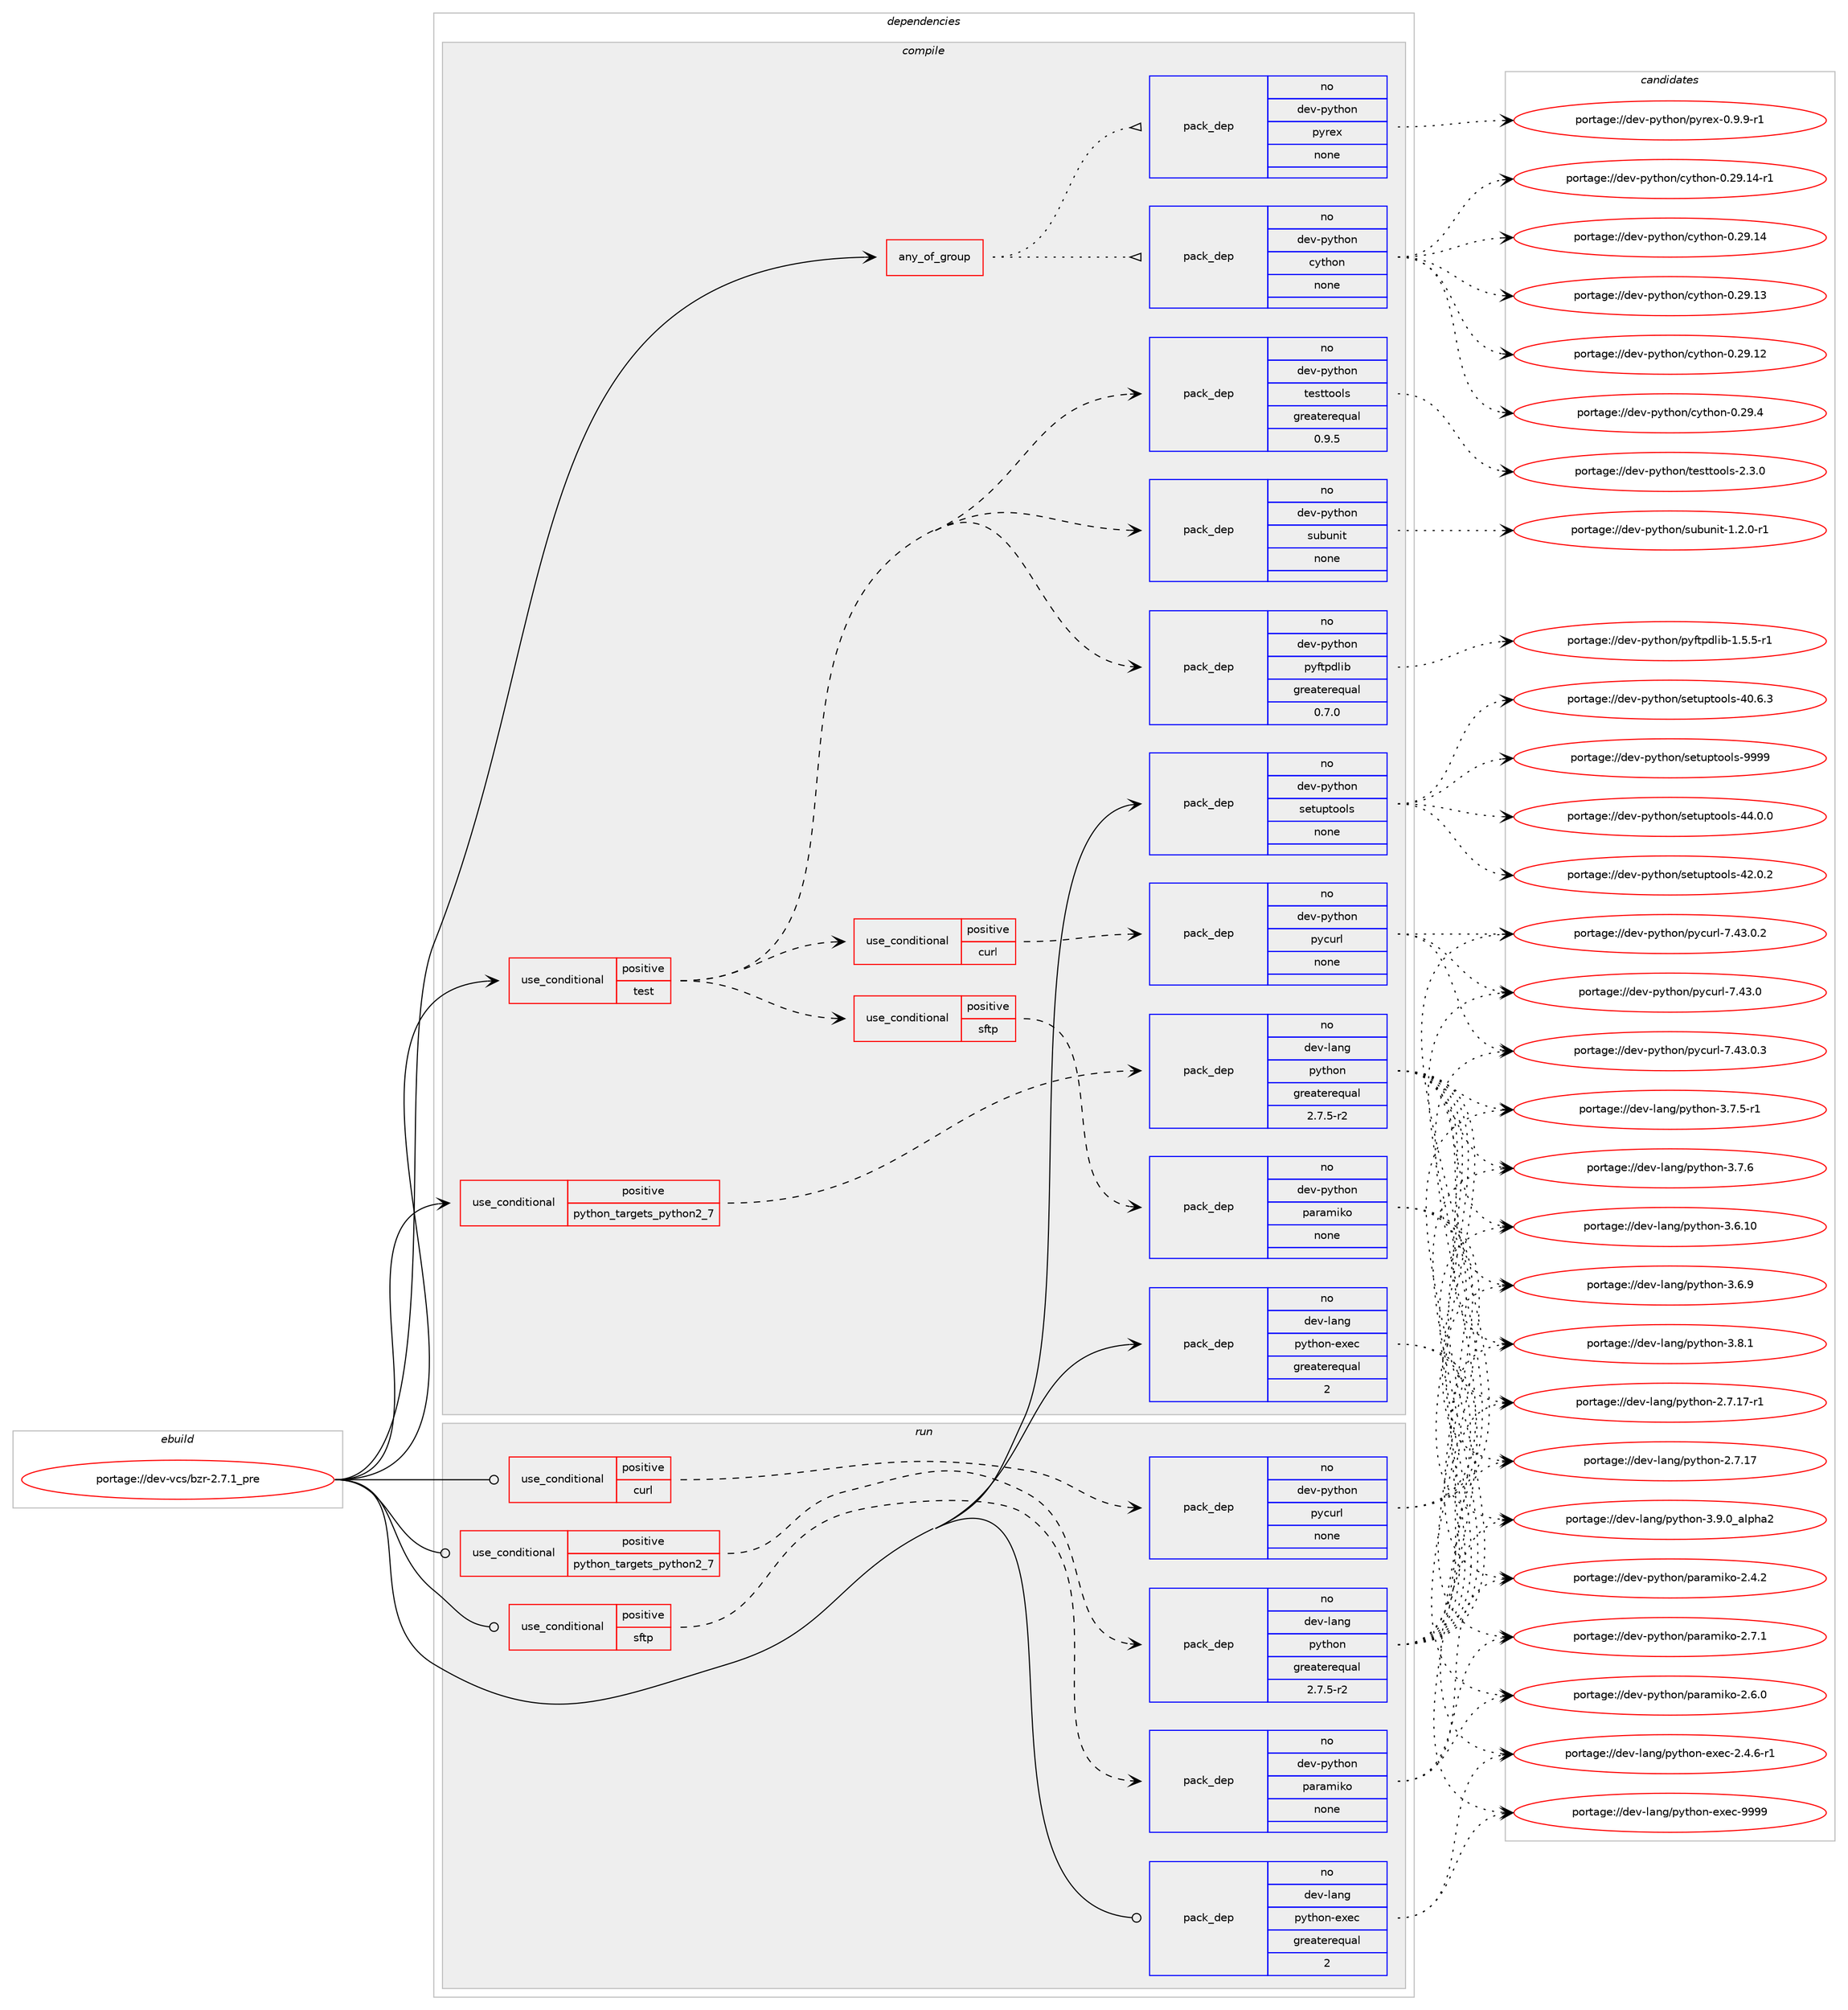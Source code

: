 digraph prolog {

# *************
# Graph options
# *************

newrank=true;
concentrate=true;
compound=true;
graph [rankdir=LR,fontname=Helvetica,fontsize=10,ranksep=1.5];#, ranksep=2.5, nodesep=0.2];
edge  [arrowhead=vee];
node  [fontname=Helvetica,fontsize=10];

# **********
# The ebuild
# **********

subgraph cluster_leftcol {
color=gray;
rank=same;
label=<<i>ebuild</i>>;
id [label="portage://dev-vcs/bzr-2.7.1_pre", color=red, width=4, href="../dev-vcs/bzr-2.7.1_pre.svg"];
}

# ****************
# The dependencies
# ****************

subgraph cluster_midcol {
color=gray;
label=<<i>dependencies</i>>;
subgraph cluster_compile {
fillcolor="#eeeeee";
style=filled;
label=<<i>compile</i>>;
subgraph any4359 {
dependency296243 [label=<<TABLE BORDER="0" CELLBORDER="1" CELLSPACING="0" CELLPADDING="4"><TR><TD CELLPADDING="10">any_of_group</TD></TR></TABLE>>, shape=none, color=red];subgraph pack230340 {
dependency296244 [label=<<TABLE BORDER="0" CELLBORDER="1" CELLSPACING="0" CELLPADDING="4" WIDTH="220"><TR><TD ROWSPAN="6" CELLPADDING="30">pack_dep</TD></TR><TR><TD WIDTH="110">no</TD></TR><TR><TD>dev-python</TD></TR><TR><TD>cython</TD></TR><TR><TD>none</TD></TR><TR><TD></TD></TR></TABLE>>, shape=none, color=blue];
}
dependency296243:e -> dependency296244:w [weight=20,style="dotted",arrowhead="oinv"];
subgraph pack230341 {
dependency296245 [label=<<TABLE BORDER="0" CELLBORDER="1" CELLSPACING="0" CELLPADDING="4" WIDTH="220"><TR><TD ROWSPAN="6" CELLPADDING="30">pack_dep</TD></TR><TR><TD WIDTH="110">no</TD></TR><TR><TD>dev-python</TD></TR><TR><TD>pyrex</TD></TR><TR><TD>none</TD></TR><TR><TD></TD></TR></TABLE>>, shape=none, color=blue];
}
dependency296243:e -> dependency296245:w [weight=20,style="dotted",arrowhead="oinv"];
}
id:e -> dependency296243:w [weight=20,style="solid",arrowhead="vee"];
subgraph cond61341 {
dependency296246 [label=<<TABLE BORDER="0" CELLBORDER="1" CELLSPACING="0" CELLPADDING="4"><TR><TD ROWSPAN="3" CELLPADDING="10">use_conditional</TD></TR><TR><TD>positive</TD></TR><TR><TD>python_targets_python2_7</TD></TR></TABLE>>, shape=none, color=red];
subgraph pack230342 {
dependency296247 [label=<<TABLE BORDER="0" CELLBORDER="1" CELLSPACING="0" CELLPADDING="4" WIDTH="220"><TR><TD ROWSPAN="6" CELLPADDING="30">pack_dep</TD></TR><TR><TD WIDTH="110">no</TD></TR><TR><TD>dev-lang</TD></TR><TR><TD>python</TD></TR><TR><TD>greaterequal</TD></TR><TR><TD>2.7.5-r2</TD></TR></TABLE>>, shape=none, color=blue];
}
dependency296246:e -> dependency296247:w [weight=20,style="dashed",arrowhead="vee"];
}
id:e -> dependency296246:w [weight=20,style="solid",arrowhead="vee"];
subgraph cond61342 {
dependency296248 [label=<<TABLE BORDER="0" CELLBORDER="1" CELLSPACING="0" CELLPADDING="4"><TR><TD ROWSPAN="3" CELLPADDING="10">use_conditional</TD></TR><TR><TD>positive</TD></TR><TR><TD>test</TD></TR></TABLE>>, shape=none, color=red];
subgraph cond61343 {
dependency296249 [label=<<TABLE BORDER="0" CELLBORDER="1" CELLSPACING="0" CELLPADDING="4"><TR><TD ROWSPAN="3" CELLPADDING="10">use_conditional</TD></TR><TR><TD>positive</TD></TR><TR><TD>curl</TD></TR></TABLE>>, shape=none, color=red];
subgraph pack230343 {
dependency296250 [label=<<TABLE BORDER="0" CELLBORDER="1" CELLSPACING="0" CELLPADDING="4" WIDTH="220"><TR><TD ROWSPAN="6" CELLPADDING="30">pack_dep</TD></TR><TR><TD WIDTH="110">no</TD></TR><TR><TD>dev-python</TD></TR><TR><TD>pycurl</TD></TR><TR><TD>none</TD></TR><TR><TD></TD></TR></TABLE>>, shape=none, color=blue];
}
dependency296249:e -> dependency296250:w [weight=20,style="dashed",arrowhead="vee"];
}
dependency296248:e -> dependency296249:w [weight=20,style="dashed",arrowhead="vee"];
subgraph cond61344 {
dependency296251 [label=<<TABLE BORDER="0" CELLBORDER="1" CELLSPACING="0" CELLPADDING="4"><TR><TD ROWSPAN="3" CELLPADDING="10">use_conditional</TD></TR><TR><TD>positive</TD></TR><TR><TD>sftp</TD></TR></TABLE>>, shape=none, color=red];
subgraph pack230344 {
dependency296252 [label=<<TABLE BORDER="0" CELLBORDER="1" CELLSPACING="0" CELLPADDING="4" WIDTH="220"><TR><TD ROWSPAN="6" CELLPADDING="30">pack_dep</TD></TR><TR><TD WIDTH="110">no</TD></TR><TR><TD>dev-python</TD></TR><TR><TD>paramiko</TD></TR><TR><TD>none</TD></TR><TR><TD></TD></TR></TABLE>>, shape=none, color=blue];
}
dependency296251:e -> dependency296252:w [weight=20,style="dashed",arrowhead="vee"];
}
dependency296248:e -> dependency296251:w [weight=20,style="dashed",arrowhead="vee"];
subgraph pack230345 {
dependency296253 [label=<<TABLE BORDER="0" CELLBORDER="1" CELLSPACING="0" CELLPADDING="4" WIDTH="220"><TR><TD ROWSPAN="6" CELLPADDING="30">pack_dep</TD></TR><TR><TD WIDTH="110">no</TD></TR><TR><TD>dev-python</TD></TR><TR><TD>pyftpdlib</TD></TR><TR><TD>greaterequal</TD></TR><TR><TD>0.7.0</TD></TR></TABLE>>, shape=none, color=blue];
}
dependency296248:e -> dependency296253:w [weight=20,style="dashed",arrowhead="vee"];
subgraph pack230346 {
dependency296254 [label=<<TABLE BORDER="0" CELLBORDER="1" CELLSPACING="0" CELLPADDING="4" WIDTH="220"><TR><TD ROWSPAN="6" CELLPADDING="30">pack_dep</TD></TR><TR><TD WIDTH="110">no</TD></TR><TR><TD>dev-python</TD></TR><TR><TD>subunit</TD></TR><TR><TD>none</TD></TR><TR><TD></TD></TR></TABLE>>, shape=none, color=blue];
}
dependency296248:e -> dependency296254:w [weight=20,style="dashed",arrowhead="vee"];
subgraph pack230347 {
dependency296255 [label=<<TABLE BORDER="0" CELLBORDER="1" CELLSPACING="0" CELLPADDING="4" WIDTH="220"><TR><TD ROWSPAN="6" CELLPADDING="30">pack_dep</TD></TR><TR><TD WIDTH="110">no</TD></TR><TR><TD>dev-python</TD></TR><TR><TD>testtools</TD></TR><TR><TD>greaterequal</TD></TR><TR><TD>0.9.5</TD></TR></TABLE>>, shape=none, color=blue];
}
dependency296248:e -> dependency296255:w [weight=20,style="dashed",arrowhead="vee"];
}
id:e -> dependency296248:w [weight=20,style="solid",arrowhead="vee"];
subgraph pack230348 {
dependency296256 [label=<<TABLE BORDER="0" CELLBORDER="1" CELLSPACING="0" CELLPADDING="4" WIDTH="220"><TR><TD ROWSPAN="6" CELLPADDING="30">pack_dep</TD></TR><TR><TD WIDTH="110">no</TD></TR><TR><TD>dev-lang</TD></TR><TR><TD>python-exec</TD></TR><TR><TD>greaterequal</TD></TR><TR><TD>2</TD></TR></TABLE>>, shape=none, color=blue];
}
id:e -> dependency296256:w [weight=20,style="solid",arrowhead="vee"];
subgraph pack230349 {
dependency296257 [label=<<TABLE BORDER="0" CELLBORDER="1" CELLSPACING="0" CELLPADDING="4" WIDTH="220"><TR><TD ROWSPAN="6" CELLPADDING="30">pack_dep</TD></TR><TR><TD WIDTH="110">no</TD></TR><TR><TD>dev-python</TD></TR><TR><TD>setuptools</TD></TR><TR><TD>none</TD></TR><TR><TD></TD></TR></TABLE>>, shape=none, color=blue];
}
id:e -> dependency296257:w [weight=20,style="solid",arrowhead="vee"];
}
subgraph cluster_compileandrun {
fillcolor="#eeeeee";
style=filled;
label=<<i>compile and run</i>>;
}
subgraph cluster_run {
fillcolor="#eeeeee";
style=filled;
label=<<i>run</i>>;
subgraph cond61345 {
dependency296258 [label=<<TABLE BORDER="0" CELLBORDER="1" CELLSPACING="0" CELLPADDING="4"><TR><TD ROWSPAN="3" CELLPADDING="10">use_conditional</TD></TR><TR><TD>positive</TD></TR><TR><TD>curl</TD></TR></TABLE>>, shape=none, color=red];
subgraph pack230350 {
dependency296259 [label=<<TABLE BORDER="0" CELLBORDER="1" CELLSPACING="0" CELLPADDING="4" WIDTH="220"><TR><TD ROWSPAN="6" CELLPADDING="30">pack_dep</TD></TR><TR><TD WIDTH="110">no</TD></TR><TR><TD>dev-python</TD></TR><TR><TD>pycurl</TD></TR><TR><TD>none</TD></TR><TR><TD></TD></TR></TABLE>>, shape=none, color=blue];
}
dependency296258:e -> dependency296259:w [weight=20,style="dashed",arrowhead="vee"];
}
id:e -> dependency296258:w [weight=20,style="solid",arrowhead="odot"];
subgraph cond61346 {
dependency296260 [label=<<TABLE BORDER="0" CELLBORDER="1" CELLSPACING="0" CELLPADDING="4"><TR><TD ROWSPAN="3" CELLPADDING="10">use_conditional</TD></TR><TR><TD>positive</TD></TR><TR><TD>python_targets_python2_7</TD></TR></TABLE>>, shape=none, color=red];
subgraph pack230351 {
dependency296261 [label=<<TABLE BORDER="0" CELLBORDER="1" CELLSPACING="0" CELLPADDING="4" WIDTH="220"><TR><TD ROWSPAN="6" CELLPADDING="30">pack_dep</TD></TR><TR><TD WIDTH="110">no</TD></TR><TR><TD>dev-lang</TD></TR><TR><TD>python</TD></TR><TR><TD>greaterequal</TD></TR><TR><TD>2.7.5-r2</TD></TR></TABLE>>, shape=none, color=blue];
}
dependency296260:e -> dependency296261:w [weight=20,style="dashed",arrowhead="vee"];
}
id:e -> dependency296260:w [weight=20,style="solid",arrowhead="odot"];
subgraph cond61347 {
dependency296262 [label=<<TABLE BORDER="0" CELLBORDER="1" CELLSPACING="0" CELLPADDING="4"><TR><TD ROWSPAN="3" CELLPADDING="10">use_conditional</TD></TR><TR><TD>positive</TD></TR><TR><TD>sftp</TD></TR></TABLE>>, shape=none, color=red];
subgraph pack230352 {
dependency296263 [label=<<TABLE BORDER="0" CELLBORDER="1" CELLSPACING="0" CELLPADDING="4" WIDTH="220"><TR><TD ROWSPAN="6" CELLPADDING="30">pack_dep</TD></TR><TR><TD WIDTH="110">no</TD></TR><TR><TD>dev-python</TD></TR><TR><TD>paramiko</TD></TR><TR><TD>none</TD></TR><TR><TD></TD></TR></TABLE>>, shape=none, color=blue];
}
dependency296262:e -> dependency296263:w [weight=20,style="dashed",arrowhead="vee"];
}
id:e -> dependency296262:w [weight=20,style="solid",arrowhead="odot"];
subgraph pack230353 {
dependency296264 [label=<<TABLE BORDER="0" CELLBORDER="1" CELLSPACING="0" CELLPADDING="4" WIDTH="220"><TR><TD ROWSPAN="6" CELLPADDING="30">pack_dep</TD></TR><TR><TD WIDTH="110">no</TD></TR><TR><TD>dev-lang</TD></TR><TR><TD>python-exec</TD></TR><TR><TD>greaterequal</TD></TR><TR><TD>2</TD></TR></TABLE>>, shape=none, color=blue];
}
id:e -> dependency296264:w [weight=20,style="solid",arrowhead="odot"];
}
}

# **************
# The candidates
# **************

subgraph cluster_choices {
rank=same;
color=gray;
label=<<i>candidates</i>>;

subgraph choice230340 {
color=black;
nodesep=1;
choice10010111845112121116104111110479912111610411111045484650574652 [label="portage://dev-python/cython-0.29.4", color=red, width=4,href="../dev-python/cython-0.29.4.svg"];
choice10010111845112121116104111110479912111610411111045484650574649524511449 [label="portage://dev-python/cython-0.29.14-r1", color=red, width=4,href="../dev-python/cython-0.29.14-r1.svg"];
choice1001011184511212111610411111047991211161041111104548465057464952 [label="portage://dev-python/cython-0.29.14", color=red, width=4,href="../dev-python/cython-0.29.14.svg"];
choice1001011184511212111610411111047991211161041111104548465057464951 [label="portage://dev-python/cython-0.29.13", color=red, width=4,href="../dev-python/cython-0.29.13.svg"];
choice1001011184511212111610411111047991211161041111104548465057464950 [label="portage://dev-python/cython-0.29.12", color=red, width=4,href="../dev-python/cython-0.29.12.svg"];
dependency296244:e -> choice10010111845112121116104111110479912111610411111045484650574652:w [style=dotted,weight="100"];
dependency296244:e -> choice10010111845112121116104111110479912111610411111045484650574649524511449:w [style=dotted,weight="100"];
dependency296244:e -> choice1001011184511212111610411111047991211161041111104548465057464952:w [style=dotted,weight="100"];
dependency296244:e -> choice1001011184511212111610411111047991211161041111104548465057464951:w [style=dotted,weight="100"];
dependency296244:e -> choice1001011184511212111610411111047991211161041111104548465057464950:w [style=dotted,weight="100"];
}
subgraph choice230341 {
color=black;
nodesep=1;
choice10010111845112121116104111110471121211141011204548465746574511449 [label="portage://dev-python/pyrex-0.9.9-r1", color=red, width=4,href="../dev-python/pyrex-0.9.9-r1.svg"];
dependency296245:e -> choice10010111845112121116104111110471121211141011204548465746574511449:w [style=dotted,weight="100"];
}
subgraph choice230342 {
color=black;
nodesep=1;
choice10010111845108971101034711212111610411111045514657464895971081121049750 [label="portage://dev-lang/python-3.9.0_alpha2", color=red, width=4,href="../dev-lang/python-3.9.0_alpha2.svg"];
choice100101118451089711010347112121116104111110455146564649 [label="portage://dev-lang/python-3.8.1", color=red, width=4,href="../dev-lang/python-3.8.1.svg"];
choice100101118451089711010347112121116104111110455146554654 [label="portage://dev-lang/python-3.7.6", color=red, width=4,href="../dev-lang/python-3.7.6.svg"];
choice1001011184510897110103471121211161041111104551465546534511449 [label="portage://dev-lang/python-3.7.5-r1", color=red, width=4,href="../dev-lang/python-3.7.5-r1.svg"];
choice100101118451089711010347112121116104111110455146544657 [label="portage://dev-lang/python-3.6.9", color=red, width=4,href="../dev-lang/python-3.6.9.svg"];
choice10010111845108971101034711212111610411111045514654464948 [label="portage://dev-lang/python-3.6.10", color=red, width=4,href="../dev-lang/python-3.6.10.svg"];
choice100101118451089711010347112121116104111110455046554649554511449 [label="portage://dev-lang/python-2.7.17-r1", color=red, width=4,href="../dev-lang/python-2.7.17-r1.svg"];
choice10010111845108971101034711212111610411111045504655464955 [label="portage://dev-lang/python-2.7.17", color=red, width=4,href="../dev-lang/python-2.7.17.svg"];
dependency296247:e -> choice10010111845108971101034711212111610411111045514657464895971081121049750:w [style=dotted,weight="100"];
dependency296247:e -> choice100101118451089711010347112121116104111110455146564649:w [style=dotted,weight="100"];
dependency296247:e -> choice100101118451089711010347112121116104111110455146554654:w [style=dotted,weight="100"];
dependency296247:e -> choice1001011184510897110103471121211161041111104551465546534511449:w [style=dotted,weight="100"];
dependency296247:e -> choice100101118451089711010347112121116104111110455146544657:w [style=dotted,weight="100"];
dependency296247:e -> choice10010111845108971101034711212111610411111045514654464948:w [style=dotted,weight="100"];
dependency296247:e -> choice100101118451089711010347112121116104111110455046554649554511449:w [style=dotted,weight="100"];
dependency296247:e -> choice10010111845108971101034711212111610411111045504655464955:w [style=dotted,weight="100"];
}
subgraph choice230343 {
color=black;
nodesep=1;
choice100101118451121211161041111104711212199117114108455546525146484651 [label="portage://dev-python/pycurl-7.43.0.3", color=red, width=4,href="../dev-python/pycurl-7.43.0.3.svg"];
choice100101118451121211161041111104711212199117114108455546525146484650 [label="portage://dev-python/pycurl-7.43.0.2", color=red, width=4,href="../dev-python/pycurl-7.43.0.2.svg"];
choice10010111845112121116104111110471121219911711410845554652514648 [label="portage://dev-python/pycurl-7.43.0", color=red, width=4,href="../dev-python/pycurl-7.43.0.svg"];
dependency296250:e -> choice100101118451121211161041111104711212199117114108455546525146484651:w [style=dotted,weight="100"];
dependency296250:e -> choice100101118451121211161041111104711212199117114108455546525146484650:w [style=dotted,weight="100"];
dependency296250:e -> choice10010111845112121116104111110471121219911711410845554652514648:w [style=dotted,weight="100"];
}
subgraph choice230344 {
color=black;
nodesep=1;
choice10010111845112121116104111110471129711497109105107111455046554649 [label="portage://dev-python/paramiko-2.7.1", color=red, width=4,href="../dev-python/paramiko-2.7.1.svg"];
choice10010111845112121116104111110471129711497109105107111455046544648 [label="portage://dev-python/paramiko-2.6.0", color=red, width=4,href="../dev-python/paramiko-2.6.0.svg"];
choice10010111845112121116104111110471129711497109105107111455046524650 [label="portage://dev-python/paramiko-2.4.2", color=red, width=4,href="../dev-python/paramiko-2.4.2.svg"];
dependency296252:e -> choice10010111845112121116104111110471129711497109105107111455046554649:w [style=dotted,weight="100"];
dependency296252:e -> choice10010111845112121116104111110471129711497109105107111455046544648:w [style=dotted,weight="100"];
dependency296252:e -> choice10010111845112121116104111110471129711497109105107111455046524650:w [style=dotted,weight="100"];
}
subgraph choice230345 {
color=black;
nodesep=1;
choice1001011184511212111610411111047112121102116112100108105984549465346534511449 [label="portage://dev-python/pyftpdlib-1.5.5-r1", color=red, width=4,href="../dev-python/pyftpdlib-1.5.5-r1.svg"];
dependency296253:e -> choice1001011184511212111610411111047112121102116112100108105984549465346534511449:w [style=dotted,weight="100"];
}
subgraph choice230346 {
color=black;
nodesep=1;
choice1001011184511212111610411111047115117981171101051164549465046484511449 [label="portage://dev-python/subunit-1.2.0-r1", color=red, width=4,href="../dev-python/subunit-1.2.0-r1.svg"];
dependency296254:e -> choice1001011184511212111610411111047115117981171101051164549465046484511449:w [style=dotted,weight="100"];
}
subgraph choice230347 {
color=black;
nodesep=1;
choice1001011184511212111610411111047116101115116116111111108115455046514648 [label="portage://dev-python/testtools-2.3.0", color=red, width=4,href="../dev-python/testtools-2.3.0.svg"];
dependency296255:e -> choice1001011184511212111610411111047116101115116116111111108115455046514648:w [style=dotted,weight="100"];
}
subgraph choice230348 {
color=black;
nodesep=1;
choice10010111845108971101034711212111610411111045101120101994557575757 [label="portage://dev-lang/python-exec-9999", color=red, width=4,href="../dev-lang/python-exec-9999.svg"];
choice10010111845108971101034711212111610411111045101120101994550465246544511449 [label="portage://dev-lang/python-exec-2.4.6-r1", color=red, width=4,href="../dev-lang/python-exec-2.4.6-r1.svg"];
dependency296256:e -> choice10010111845108971101034711212111610411111045101120101994557575757:w [style=dotted,weight="100"];
dependency296256:e -> choice10010111845108971101034711212111610411111045101120101994550465246544511449:w [style=dotted,weight="100"];
}
subgraph choice230349 {
color=black;
nodesep=1;
choice10010111845112121116104111110471151011161171121161111111081154557575757 [label="portage://dev-python/setuptools-9999", color=red, width=4,href="../dev-python/setuptools-9999.svg"];
choice100101118451121211161041111104711510111611711211611111110811545525246484648 [label="portage://dev-python/setuptools-44.0.0", color=red, width=4,href="../dev-python/setuptools-44.0.0.svg"];
choice100101118451121211161041111104711510111611711211611111110811545525046484650 [label="portage://dev-python/setuptools-42.0.2", color=red, width=4,href="../dev-python/setuptools-42.0.2.svg"];
choice100101118451121211161041111104711510111611711211611111110811545524846544651 [label="portage://dev-python/setuptools-40.6.3", color=red, width=4,href="../dev-python/setuptools-40.6.3.svg"];
dependency296257:e -> choice10010111845112121116104111110471151011161171121161111111081154557575757:w [style=dotted,weight="100"];
dependency296257:e -> choice100101118451121211161041111104711510111611711211611111110811545525246484648:w [style=dotted,weight="100"];
dependency296257:e -> choice100101118451121211161041111104711510111611711211611111110811545525046484650:w [style=dotted,weight="100"];
dependency296257:e -> choice100101118451121211161041111104711510111611711211611111110811545524846544651:w [style=dotted,weight="100"];
}
subgraph choice230350 {
color=black;
nodesep=1;
choice100101118451121211161041111104711212199117114108455546525146484651 [label="portage://dev-python/pycurl-7.43.0.3", color=red, width=4,href="../dev-python/pycurl-7.43.0.3.svg"];
choice100101118451121211161041111104711212199117114108455546525146484650 [label="portage://dev-python/pycurl-7.43.0.2", color=red, width=4,href="../dev-python/pycurl-7.43.0.2.svg"];
choice10010111845112121116104111110471121219911711410845554652514648 [label="portage://dev-python/pycurl-7.43.0", color=red, width=4,href="../dev-python/pycurl-7.43.0.svg"];
dependency296259:e -> choice100101118451121211161041111104711212199117114108455546525146484651:w [style=dotted,weight="100"];
dependency296259:e -> choice100101118451121211161041111104711212199117114108455546525146484650:w [style=dotted,weight="100"];
dependency296259:e -> choice10010111845112121116104111110471121219911711410845554652514648:w [style=dotted,weight="100"];
}
subgraph choice230351 {
color=black;
nodesep=1;
choice10010111845108971101034711212111610411111045514657464895971081121049750 [label="portage://dev-lang/python-3.9.0_alpha2", color=red, width=4,href="../dev-lang/python-3.9.0_alpha2.svg"];
choice100101118451089711010347112121116104111110455146564649 [label="portage://dev-lang/python-3.8.1", color=red, width=4,href="../dev-lang/python-3.8.1.svg"];
choice100101118451089711010347112121116104111110455146554654 [label="portage://dev-lang/python-3.7.6", color=red, width=4,href="../dev-lang/python-3.7.6.svg"];
choice1001011184510897110103471121211161041111104551465546534511449 [label="portage://dev-lang/python-3.7.5-r1", color=red, width=4,href="../dev-lang/python-3.7.5-r1.svg"];
choice100101118451089711010347112121116104111110455146544657 [label="portage://dev-lang/python-3.6.9", color=red, width=4,href="../dev-lang/python-3.6.9.svg"];
choice10010111845108971101034711212111610411111045514654464948 [label="portage://dev-lang/python-3.6.10", color=red, width=4,href="../dev-lang/python-3.6.10.svg"];
choice100101118451089711010347112121116104111110455046554649554511449 [label="portage://dev-lang/python-2.7.17-r1", color=red, width=4,href="../dev-lang/python-2.7.17-r1.svg"];
choice10010111845108971101034711212111610411111045504655464955 [label="portage://dev-lang/python-2.7.17", color=red, width=4,href="../dev-lang/python-2.7.17.svg"];
dependency296261:e -> choice10010111845108971101034711212111610411111045514657464895971081121049750:w [style=dotted,weight="100"];
dependency296261:e -> choice100101118451089711010347112121116104111110455146564649:w [style=dotted,weight="100"];
dependency296261:e -> choice100101118451089711010347112121116104111110455146554654:w [style=dotted,weight="100"];
dependency296261:e -> choice1001011184510897110103471121211161041111104551465546534511449:w [style=dotted,weight="100"];
dependency296261:e -> choice100101118451089711010347112121116104111110455146544657:w [style=dotted,weight="100"];
dependency296261:e -> choice10010111845108971101034711212111610411111045514654464948:w [style=dotted,weight="100"];
dependency296261:e -> choice100101118451089711010347112121116104111110455046554649554511449:w [style=dotted,weight="100"];
dependency296261:e -> choice10010111845108971101034711212111610411111045504655464955:w [style=dotted,weight="100"];
}
subgraph choice230352 {
color=black;
nodesep=1;
choice10010111845112121116104111110471129711497109105107111455046554649 [label="portage://dev-python/paramiko-2.7.1", color=red, width=4,href="../dev-python/paramiko-2.7.1.svg"];
choice10010111845112121116104111110471129711497109105107111455046544648 [label="portage://dev-python/paramiko-2.6.0", color=red, width=4,href="../dev-python/paramiko-2.6.0.svg"];
choice10010111845112121116104111110471129711497109105107111455046524650 [label="portage://dev-python/paramiko-2.4.2", color=red, width=4,href="../dev-python/paramiko-2.4.2.svg"];
dependency296263:e -> choice10010111845112121116104111110471129711497109105107111455046554649:w [style=dotted,weight="100"];
dependency296263:e -> choice10010111845112121116104111110471129711497109105107111455046544648:w [style=dotted,weight="100"];
dependency296263:e -> choice10010111845112121116104111110471129711497109105107111455046524650:w [style=dotted,weight="100"];
}
subgraph choice230353 {
color=black;
nodesep=1;
choice10010111845108971101034711212111610411111045101120101994557575757 [label="portage://dev-lang/python-exec-9999", color=red, width=4,href="../dev-lang/python-exec-9999.svg"];
choice10010111845108971101034711212111610411111045101120101994550465246544511449 [label="portage://dev-lang/python-exec-2.4.6-r1", color=red, width=4,href="../dev-lang/python-exec-2.4.6-r1.svg"];
dependency296264:e -> choice10010111845108971101034711212111610411111045101120101994557575757:w [style=dotted,weight="100"];
dependency296264:e -> choice10010111845108971101034711212111610411111045101120101994550465246544511449:w [style=dotted,weight="100"];
}
}

}
